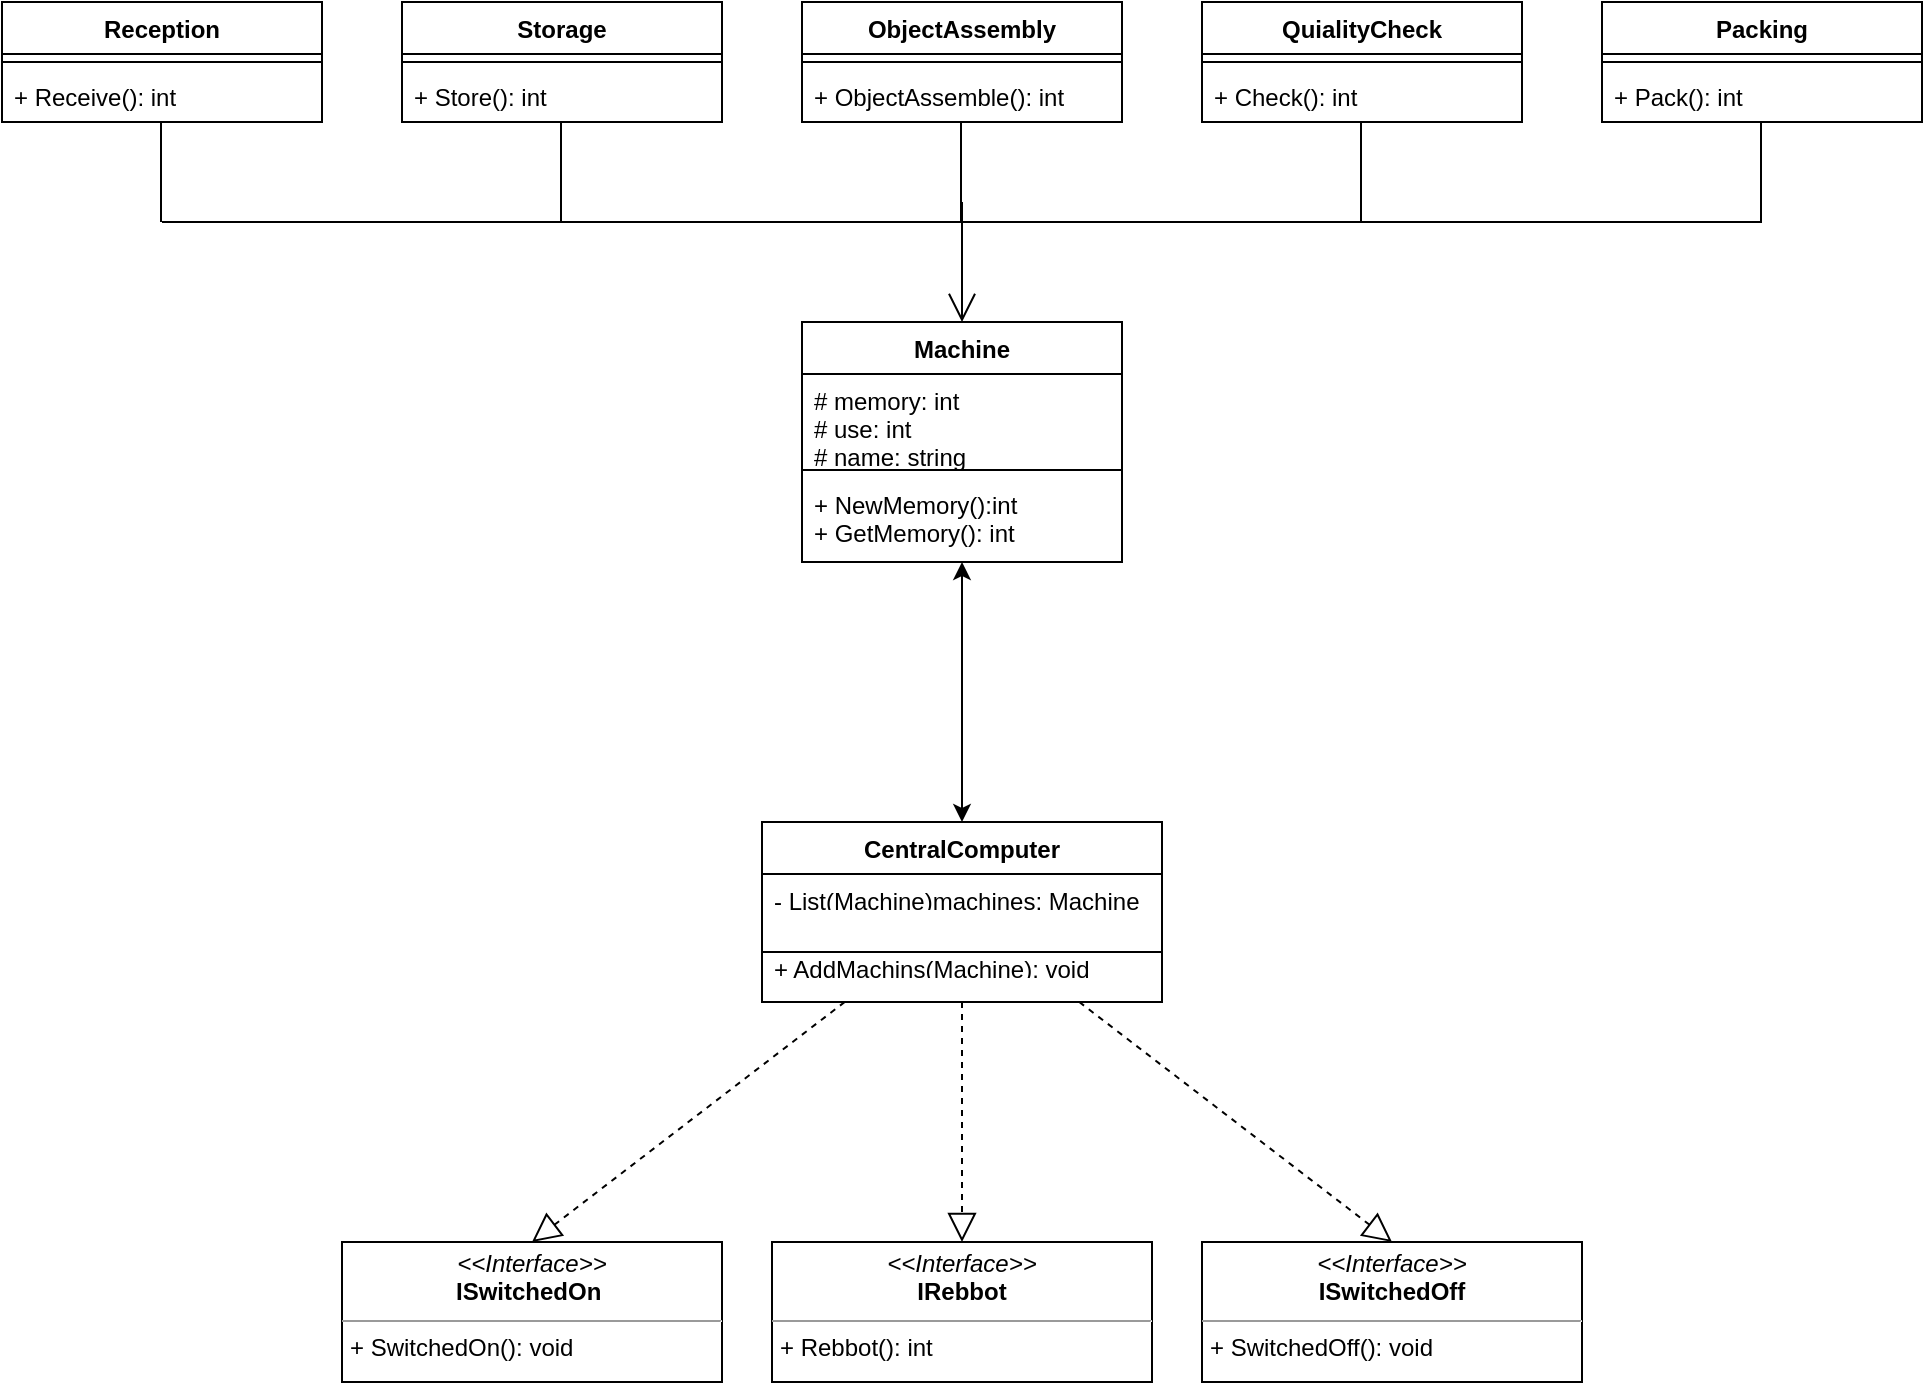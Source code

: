 <mxfile version="12.9.13" type="device" pages="2"><diagram id="WhStZDnE0TzJZcCFRv9g" name="Parte 1"><mxGraphModel dx="1108" dy="433" grid="1" gridSize="10" guides="1" tooltips="1" connect="1" arrows="1" fold="1" page="1" pageScale="1" pageWidth="827" pageHeight="1169" math="0" shadow="0"><root><mxCell id="0"/><mxCell id="1" parent="0"/><mxCell id="VDsJFjdObrLUc5PIrauR-22" value="Packing" style="swimlane;fontStyle=1;align=center;verticalAlign=top;childLayout=stackLayout;horizontal=1;startSize=26;horizontalStack=0;resizeParent=1;resizeParentMax=0;resizeLast=0;collapsible=1;marginBottom=0;" parent="1" vertex="1"><mxGeometry x="840" y="90" width="160" height="60" as="geometry"/></mxCell><mxCell id="VDsJFjdObrLUc5PIrauR-24" value="" style="line;strokeWidth=1;fillColor=none;align=left;verticalAlign=middle;spacingTop=-1;spacingLeft=3;spacingRight=3;rotatable=0;labelPosition=right;points=[];portConstraint=eastwest;" parent="VDsJFjdObrLUc5PIrauR-22" vertex="1"><mxGeometry y="26" width="160" height="8" as="geometry"/></mxCell><mxCell id="VDsJFjdObrLUc5PIrauR-25" value="+ Pack(): int" style="text;strokeColor=none;fillColor=none;align=left;verticalAlign=top;spacingLeft=4;spacingRight=4;overflow=hidden;rotatable=0;points=[[0,0.5],[1,0.5]];portConstraint=eastwest;" parent="VDsJFjdObrLUc5PIrauR-22" vertex="1"><mxGeometry y="34" width="160" height="26" as="geometry"/></mxCell><mxCell id="VDsJFjdObrLUc5PIrauR-17" value="QuialityCheck" style="swimlane;fontStyle=1;align=center;verticalAlign=top;childLayout=stackLayout;horizontal=1;startSize=26;horizontalStack=0;resizeParent=1;resizeParentMax=0;resizeLast=0;collapsible=1;marginBottom=0;" parent="1" vertex="1"><mxGeometry x="640" y="90" width="160" height="60" as="geometry"/></mxCell><mxCell id="VDsJFjdObrLUc5PIrauR-19" value="" style="line;strokeWidth=1;fillColor=none;align=left;verticalAlign=middle;spacingTop=-1;spacingLeft=3;spacingRight=3;rotatable=0;labelPosition=right;points=[];portConstraint=eastwest;" parent="VDsJFjdObrLUc5PIrauR-17" vertex="1"><mxGeometry y="26" width="160" height="8" as="geometry"/></mxCell><mxCell id="VDsJFjdObrLUc5PIrauR-20" value="+ Check(): int" style="text;strokeColor=none;fillColor=none;align=left;verticalAlign=top;spacingLeft=4;spacingRight=4;overflow=hidden;rotatable=0;points=[[0,0.5],[1,0.5]];portConstraint=eastwest;" parent="VDsJFjdObrLUc5PIrauR-17" vertex="1"><mxGeometry y="34" width="160" height="26" as="geometry"/></mxCell><mxCell id="VDsJFjdObrLUc5PIrauR-13" value="ObjectAssembly" style="swimlane;fontStyle=1;align=center;verticalAlign=top;childLayout=stackLayout;horizontal=1;startSize=26;horizontalStack=0;resizeParent=1;resizeParentMax=0;resizeLast=0;collapsible=1;marginBottom=0;" parent="1" vertex="1"><mxGeometry x="440" y="90" width="160" height="60" as="geometry"/></mxCell><mxCell id="VDsJFjdObrLUc5PIrauR-15" value="" style="line;strokeWidth=1;fillColor=none;align=left;verticalAlign=middle;spacingTop=-1;spacingLeft=3;spacingRight=3;rotatable=0;labelPosition=right;points=[];portConstraint=eastwest;" parent="VDsJFjdObrLUc5PIrauR-13" vertex="1"><mxGeometry y="26" width="160" height="8" as="geometry"/></mxCell><mxCell id="VDsJFjdObrLUc5PIrauR-16" value="+ ObjectAssemble(): int" style="text;strokeColor=none;fillColor=none;align=left;verticalAlign=top;spacingLeft=4;spacingRight=4;overflow=hidden;rotatable=0;points=[[0,0.5],[1,0.5]];portConstraint=eastwest;" parent="VDsJFjdObrLUc5PIrauR-13" vertex="1"><mxGeometry y="34" width="160" height="26" as="geometry"/></mxCell><mxCell id="VDsJFjdObrLUc5PIrauR-5" value="Storage" style="swimlane;fontStyle=1;align=center;verticalAlign=top;childLayout=stackLayout;horizontal=1;startSize=26;horizontalStack=0;resizeParent=1;resizeParentMax=0;resizeLast=0;collapsible=1;marginBottom=0;" parent="1" vertex="1"><mxGeometry x="240" y="90" width="160" height="60" as="geometry"/></mxCell><mxCell id="VDsJFjdObrLUc5PIrauR-7" value="" style="line;strokeWidth=1;fillColor=none;align=left;verticalAlign=middle;spacingTop=-1;spacingLeft=3;spacingRight=3;rotatable=0;labelPosition=right;points=[];portConstraint=eastwest;" parent="VDsJFjdObrLUc5PIrauR-5" vertex="1"><mxGeometry y="26" width="160" height="8" as="geometry"/></mxCell><mxCell id="VDsJFjdObrLUc5PIrauR-8" value="+ Store(): int" style="text;strokeColor=none;fillColor=none;align=left;verticalAlign=top;spacingLeft=4;spacingRight=4;overflow=hidden;rotatable=0;points=[[0,0.5],[1,0.5]];portConstraint=eastwest;" parent="VDsJFjdObrLUc5PIrauR-5" vertex="1"><mxGeometry y="34" width="160" height="26" as="geometry"/></mxCell><mxCell id="VDsJFjdObrLUc5PIrauR-9" value="Reception" style="swimlane;fontStyle=1;align=center;verticalAlign=top;childLayout=stackLayout;horizontal=1;startSize=26;horizontalStack=0;resizeParent=1;resizeParentMax=0;resizeLast=0;collapsible=1;marginBottom=0;" parent="1" vertex="1"><mxGeometry x="40" y="90" width="160" height="60" as="geometry"/></mxCell><mxCell id="VDsJFjdObrLUc5PIrauR-11" value="" style="line;strokeWidth=1;fillColor=none;align=left;verticalAlign=middle;spacingTop=-1;spacingLeft=3;spacingRight=3;rotatable=0;labelPosition=right;points=[];portConstraint=eastwest;" parent="VDsJFjdObrLUc5PIrauR-9" vertex="1"><mxGeometry y="26" width="160" height="8" as="geometry"/></mxCell><mxCell id="VDsJFjdObrLUc5PIrauR-12" value="+ Receive(): int" style="text;strokeColor=none;fillColor=none;align=left;verticalAlign=top;spacingLeft=4;spacingRight=4;overflow=hidden;rotatable=0;points=[[0,0.5],[1,0.5]];portConstraint=eastwest;" parent="VDsJFjdObrLUc5PIrauR-9" vertex="1"><mxGeometry y="34" width="160" height="26" as="geometry"/></mxCell><mxCell id="VDsJFjdObrLUc5PIrauR-77" value="" style="endArrow=block;dashed=1;endFill=0;endSize=12;html=1;entryX=0.5;entryY=0;entryDx=0;entryDy=0;" parent="1" source="VDsJFjdObrLUc5PIrauR-80" edge="1"><mxGeometry width="160" relative="1" as="geometry"><mxPoint x="520" y="640" as="sourcePoint"/><mxPoint x="345" y="710" as="targetPoint"/></mxGeometry></mxCell><mxCell id="VDsJFjdObrLUc5PIrauR-81" value="&lt;p style=&quot;margin: 0px ; margin-top: 4px ; text-align: center&quot;&gt;&lt;i&gt;&amp;lt;&amp;lt;Interface&amp;gt;&amp;gt;&lt;/i&gt;&lt;br&gt;&lt;b&gt;ISwitchedOff&lt;/b&gt;&lt;br&gt;&lt;/p&gt;&lt;hr size=&quot;1&quot;&gt;&lt;p style=&quot;margin: 0px ; margin-left: 4px&quot;&gt;&lt;/p&gt;&lt;p style=&quot;margin: 0px ; margin-left: 4px&quot;&gt;+ SwitchedOff(): void&lt;br&gt;&lt;/p&gt;" style="verticalAlign=top;align=left;overflow=fill;fontSize=12;fontFamily=Helvetica;html=1;" parent="1" vertex="1"><mxGeometry x="640" y="710" width="190" height="70" as="geometry"/></mxCell><mxCell id="VDsJFjdObrLUc5PIrauR-82" value="&lt;p style=&quot;margin: 0px ; margin-top: 4px ; text-align: center&quot;&gt;&lt;i&gt;&amp;lt;&amp;lt;Interface&amp;gt;&amp;gt;&lt;/i&gt;&lt;br&gt;&lt;b&gt;IRebbot&lt;/b&gt;&lt;/p&gt;&lt;hr size=&quot;1&quot;&gt;&lt;p style=&quot;margin: 0px ; margin-left: 4px&quot;&gt;+ Rebbot(): int&lt;br&gt;&lt;/p&gt;" style="verticalAlign=top;align=left;overflow=fill;fontSize=12;fontFamily=Helvetica;html=1;" parent="1" vertex="1"><mxGeometry x="425" y="710" width="190" height="70" as="geometry"/></mxCell><mxCell id="VDsJFjdObrLUc5PIrauR-80" value="&lt;p style=&quot;margin: 0px ; margin-top: 4px ; text-align: center&quot;&gt;&lt;i&gt;&amp;lt;&amp;lt;Interface&amp;gt;&amp;gt;&lt;/i&gt;&lt;br&gt;&lt;b&gt;ISwitchedOn&lt;/b&gt;&lt;span style=&quot;text-align: left&quot;&gt;&amp;nbsp;&lt;/span&gt;&lt;/p&gt;&lt;hr size=&quot;1&quot;&gt;&lt;p style=&quot;margin: 0px ; margin-left: 4px&quot;&gt;+ SwitchedOn(): void&lt;br&gt;&lt;/p&gt;" style="verticalAlign=top;align=left;overflow=fill;fontSize=12;fontFamily=Helvetica;html=1;" parent="1" vertex="1"><mxGeometry x="210" y="710" width="190" height="70" as="geometry"/></mxCell><mxCell id="8wPbpQq6UVBWW1fb-Taa-1" value="Machine" style="swimlane;fontStyle=1;align=center;verticalAlign=top;childLayout=stackLayout;horizontal=1;startSize=26;horizontalStack=0;resizeParent=1;resizeParentMax=0;resizeLast=0;collapsible=1;marginBottom=0;" parent="1" vertex="1"><mxGeometry x="440" y="250" width="160" height="120" as="geometry"/></mxCell><mxCell id="8wPbpQq6UVBWW1fb-Taa-2" value="# memory: int&#10;# use: int&#10;# name: string" style="text;strokeColor=none;fillColor=none;align=left;verticalAlign=top;spacingLeft=4;spacingRight=4;overflow=hidden;rotatable=0;points=[[0,0.5],[1,0.5]];portConstraint=eastwest;" parent="8wPbpQq6UVBWW1fb-Taa-1" vertex="1"><mxGeometry y="26" width="160" height="44" as="geometry"/></mxCell><mxCell id="8wPbpQq6UVBWW1fb-Taa-3" value="" style="line;strokeWidth=1;fillColor=none;align=left;verticalAlign=middle;spacingTop=-1;spacingLeft=3;spacingRight=3;rotatable=0;labelPosition=right;points=[];portConstraint=eastwest;" parent="8wPbpQq6UVBWW1fb-Taa-1" vertex="1"><mxGeometry y="70" width="160" height="8" as="geometry"/></mxCell><mxCell id="8wPbpQq6UVBWW1fb-Taa-4" value="+ NewMemory():int&#10;+ GetMemory(): int" style="text;strokeColor=none;fillColor=none;align=left;verticalAlign=top;spacingLeft=4;spacingRight=4;overflow=hidden;rotatable=0;points=[[0,0.5],[1,0.5]];portConstraint=eastwest;" parent="8wPbpQq6UVBWW1fb-Taa-1" vertex="1"><mxGeometry y="78" width="160" height="42" as="geometry"/></mxCell><mxCell id="VDsJFjdObrLUc5PIrauR-45" value="CentralComputer" style="swimlane;fontStyle=1;align=center;verticalAlign=top;childLayout=stackLayout;horizontal=1;startSize=26;horizontalStack=0;resizeParent=1;resizeParentMax=0;resizeLast=0;collapsible=1;marginBottom=0;" parent="1" vertex="1"><mxGeometry x="420" y="500" width="200" height="90" as="geometry"/></mxCell><mxCell id="VDsJFjdObrLUc5PIrauR-46" value="- List(Machine)machines: Machine" style="text;strokeColor=none;fillColor=none;align=left;verticalAlign=top;spacingLeft=4;spacingRight=4;overflow=hidden;rotatable=0;points=[[0,0.5],[1,0.5]];portConstraint=eastwest;" parent="VDsJFjdObrLUc5PIrauR-45" vertex="1"><mxGeometry y="26" width="200" height="14" as="geometry"/></mxCell><mxCell id="VDsJFjdObrLUc5PIrauR-47" value="" style="line;strokeWidth=1;fillColor=none;align=left;verticalAlign=middle;spacingTop=-1;spacingLeft=3;spacingRight=3;rotatable=0;labelPosition=right;points=[];portConstraint=eastwest;" parent="VDsJFjdObrLUc5PIrauR-45" vertex="1"><mxGeometry y="40" width="200" height="50" as="geometry"/></mxCell><mxCell id="z8Hw1Fa4haDX95Od3clH-1" value="" style="endArrow=classic;startArrow=classic;html=1;" parent="1" source="VDsJFjdObrLUc5PIrauR-45" target="8wPbpQq6UVBWW1fb-Taa-1" edge="1"><mxGeometry width="50" height="50" relative="1" as="geometry"><mxPoint x="510" y="440" as="sourcePoint"/><mxPoint x="560" y="390" as="targetPoint"/></mxGeometry></mxCell><mxCell id="z8Hw1Fa4haDX95Od3clH-2" value="" style="endArrow=block;dashed=1;endFill=0;endSize=12;html=1;entryX=0.5;entryY=0;entryDx=0;entryDy=0;" parent="1" source="VDsJFjdObrLUc5PIrauR-45" target="VDsJFjdObrLUc5PIrauR-80" edge="1"><mxGeometry width="160" relative="1" as="geometry"><mxPoint x="520" y="560" as="sourcePoint"/><mxPoint x="660" y="550" as="targetPoint"/></mxGeometry></mxCell><mxCell id="z8Hw1Fa4haDX95Od3clH-3" value="" style="endArrow=block;dashed=1;endFill=0;endSize=12;html=1;" parent="1" source="VDsJFjdObrLUc5PIrauR-45" target="VDsJFjdObrLUc5PIrauR-82" edge="1"><mxGeometry width="160" relative="1" as="geometry"><mxPoint x="520" y="560" as="sourcePoint"/><mxPoint x="680" y="560" as="targetPoint"/></mxGeometry></mxCell><mxCell id="z8Hw1Fa4haDX95Od3clH-4" value="" style="endArrow=block;dashed=1;endFill=0;endSize=12;html=1;entryX=0.5;entryY=0;entryDx=0;entryDy=0;" parent="1" source="VDsJFjdObrLUc5PIrauR-45" target="VDsJFjdObrLUc5PIrauR-81" edge="1"><mxGeometry width="160" relative="1" as="geometry"><mxPoint x="520" y="560" as="sourcePoint"/><mxPoint x="680" y="560" as="targetPoint"/></mxGeometry></mxCell><mxCell id="z8Hw1Fa4haDX95Od3clH-9" value="" style="endArrow=none;html=1;rounded=0;" parent="1" edge="1"><mxGeometry relative="1" as="geometry"><mxPoint x="119.5" y="150" as="sourcePoint"/><mxPoint x="119.5" y="200" as="targetPoint"/></mxGeometry></mxCell><mxCell id="z8Hw1Fa4haDX95Od3clH-10" value="" style="endArrow=none;html=1;rounded=0;" parent="1" edge="1"><mxGeometry relative="1" as="geometry"><mxPoint x="919.5" y="150" as="sourcePoint"/><mxPoint x="919.5" y="200" as="targetPoint"/></mxGeometry></mxCell><mxCell id="z8Hw1Fa4haDX95Od3clH-11" value="" style="endArrow=none;html=1;rounded=0;" parent="1" edge="1"><mxGeometry relative="1" as="geometry"><mxPoint x="719.5" y="150" as="sourcePoint"/><mxPoint x="719.5" y="200" as="targetPoint"/></mxGeometry></mxCell><mxCell id="z8Hw1Fa4haDX95Od3clH-12" value="" style="endArrow=none;html=1;rounded=0;" parent="1" edge="1"><mxGeometry relative="1" as="geometry"><mxPoint x="519.5" y="150" as="sourcePoint"/><mxPoint x="519.5" y="200" as="targetPoint"/></mxGeometry></mxCell><mxCell id="z8Hw1Fa4haDX95Od3clH-13" value="" style="endArrow=none;html=1;rounded=0;" parent="1" edge="1"><mxGeometry relative="1" as="geometry"><mxPoint x="319.5" y="150" as="sourcePoint"/><mxPoint x="319.5" y="200" as="targetPoint"/></mxGeometry></mxCell><mxCell id="z8Hw1Fa4haDX95Od3clH-14" value="" style="endArrow=none;html=1;rounded=0;" parent="1" edge="1"><mxGeometry relative="1" as="geometry"><mxPoint x="120" y="200" as="sourcePoint"/><mxPoint x="920" y="200" as="targetPoint"/></mxGeometry></mxCell><mxCell id="z8Hw1Fa4haDX95Od3clH-15" value="" style="endArrow=open;endFill=1;endSize=12;html=1;" parent="1" target="8wPbpQq6UVBWW1fb-Taa-1" edge="1"><mxGeometry width="160" relative="1" as="geometry"><mxPoint x="520" y="190" as="sourcePoint"/><mxPoint x="530" y="250" as="targetPoint"/></mxGeometry></mxCell><mxCell id="z8Hw1Fa4haDX95Od3clH-16" value="+ AddMachins(Machine): void" style="text;strokeColor=none;fillColor=none;align=left;verticalAlign=top;spacingLeft=4;spacingRight=4;overflow=hidden;rotatable=0;points=[[0,0.5],[1,0.5]];portConstraint=eastwest;" parent="1" vertex="1"><mxGeometry x="420" y="560" width="200" height="14" as="geometry"/></mxCell></root></mxGraphModel></diagram><diagram id="5A5jLtR83ou5cyLiu5w2" name="Parte 2"><mxGraphModel dx="1108" dy="433" grid="1" gridSize="10" guides="1" tooltips="1" connect="1" arrows="1" fold="1" page="1" pageScale="1" pageWidth="827" pageHeight="1169" math="0" shadow="0"><root><mxCell id="UkL9bX2TjaQ6cwCgbzJw-0"/><mxCell id="UkL9bX2TjaQ6cwCgbzJw-1" parent="UkL9bX2TjaQ6cwCgbzJw-0"/><mxCell id="fkew1-wzHsBOVKCObc4Q-0" value="Packing" style="swimlane;fontStyle=1;align=center;verticalAlign=top;childLayout=stackLayout;horizontal=1;startSize=26;horizontalStack=0;resizeParent=1;resizeParentMax=0;resizeLast=0;collapsible=1;marginBottom=0;" parent="UkL9bX2TjaQ6cwCgbzJw-1" vertex="1"><mxGeometry x="840" y="90" width="160" height="60" as="geometry"/></mxCell><mxCell id="fkew1-wzHsBOVKCObc4Q-1" value="" style="line;strokeWidth=1;fillColor=none;align=left;verticalAlign=middle;spacingTop=-1;spacingLeft=3;spacingRight=3;rotatable=0;labelPosition=right;points=[];portConstraint=eastwest;" parent="fkew1-wzHsBOVKCObc4Q-0" vertex="1"><mxGeometry y="26" width="160" height="8" as="geometry"/></mxCell><mxCell id="fkew1-wzHsBOVKCObc4Q-2" value="+ Pack(): int" style="text;strokeColor=none;fillColor=none;align=left;verticalAlign=top;spacingLeft=4;spacingRight=4;overflow=hidden;rotatable=0;points=[[0,0.5],[1,0.5]];portConstraint=eastwest;" parent="fkew1-wzHsBOVKCObc4Q-0" vertex="1"><mxGeometry y="34" width="160" height="26" as="geometry"/></mxCell><mxCell id="fkew1-wzHsBOVKCObc4Q-3" value="QuialityCheck" style="swimlane;fontStyle=1;align=center;verticalAlign=top;childLayout=stackLayout;horizontal=1;startSize=26;horizontalStack=0;resizeParent=1;resizeParentMax=0;resizeLast=0;collapsible=1;marginBottom=0;" parent="UkL9bX2TjaQ6cwCgbzJw-1" vertex="1"><mxGeometry x="640" y="90" width="160" height="60" as="geometry"/></mxCell><mxCell id="fkew1-wzHsBOVKCObc4Q-4" value="" style="line;strokeWidth=1;fillColor=none;align=left;verticalAlign=middle;spacingTop=-1;spacingLeft=3;spacingRight=3;rotatable=0;labelPosition=right;points=[];portConstraint=eastwest;" parent="fkew1-wzHsBOVKCObc4Q-3" vertex="1"><mxGeometry y="26" width="160" height="8" as="geometry"/></mxCell><mxCell id="fkew1-wzHsBOVKCObc4Q-5" value="+ Check(): int" style="text;strokeColor=none;fillColor=none;align=left;verticalAlign=top;spacingLeft=4;spacingRight=4;overflow=hidden;rotatable=0;points=[[0,0.5],[1,0.5]];portConstraint=eastwest;" parent="fkew1-wzHsBOVKCObc4Q-3" vertex="1"><mxGeometry y="34" width="160" height="26" as="geometry"/></mxCell><mxCell id="fkew1-wzHsBOVKCObc4Q-6" value="ObjectAssembly" style="swimlane;fontStyle=1;align=center;verticalAlign=top;childLayout=stackLayout;horizontal=1;startSize=26;horizontalStack=0;resizeParent=1;resizeParentMax=0;resizeLast=0;collapsible=1;marginBottom=0;" parent="UkL9bX2TjaQ6cwCgbzJw-1" vertex="1"><mxGeometry x="440" y="90" width="160" height="60" as="geometry"/></mxCell><mxCell id="fkew1-wzHsBOVKCObc4Q-7" value="" style="line;strokeWidth=1;fillColor=none;align=left;verticalAlign=middle;spacingTop=-1;spacingLeft=3;spacingRight=3;rotatable=0;labelPosition=right;points=[];portConstraint=eastwest;" parent="fkew1-wzHsBOVKCObc4Q-6" vertex="1"><mxGeometry y="26" width="160" height="8" as="geometry"/></mxCell><mxCell id="fkew1-wzHsBOVKCObc4Q-8" value="+ ObjectAssemble(): int" style="text;strokeColor=none;fillColor=none;align=left;verticalAlign=top;spacingLeft=4;spacingRight=4;overflow=hidden;rotatable=0;points=[[0,0.5],[1,0.5]];portConstraint=eastwest;" parent="fkew1-wzHsBOVKCObc4Q-6" vertex="1"><mxGeometry y="34" width="160" height="26" as="geometry"/></mxCell><mxCell id="fkew1-wzHsBOVKCObc4Q-9" value="Storage" style="swimlane;fontStyle=1;align=center;verticalAlign=top;childLayout=stackLayout;horizontal=1;startSize=26;horizontalStack=0;resizeParent=1;resizeParentMax=0;resizeLast=0;collapsible=1;marginBottom=0;" parent="UkL9bX2TjaQ6cwCgbzJw-1" vertex="1"><mxGeometry x="240" y="90" width="160" height="60" as="geometry"/></mxCell><mxCell id="fkew1-wzHsBOVKCObc4Q-10" value="" style="line;strokeWidth=1;fillColor=none;align=left;verticalAlign=middle;spacingTop=-1;spacingLeft=3;spacingRight=3;rotatable=0;labelPosition=right;points=[];portConstraint=eastwest;" parent="fkew1-wzHsBOVKCObc4Q-9" vertex="1"><mxGeometry y="26" width="160" height="8" as="geometry"/></mxCell><mxCell id="fkew1-wzHsBOVKCObc4Q-11" value="+ Store(): int" style="text;strokeColor=none;fillColor=none;align=left;verticalAlign=top;spacingLeft=4;spacingRight=4;overflow=hidden;rotatable=0;points=[[0,0.5],[1,0.5]];portConstraint=eastwest;" parent="fkew1-wzHsBOVKCObc4Q-9" vertex="1"><mxGeometry y="34" width="160" height="26" as="geometry"/></mxCell><mxCell id="fkew1-wzHsBOVKCObc4Q-12" value="Reception" style="swimlane;fontStyle=1;align=center;verticalAlign=top;childLayout=stackLayout;horizontal=1;startSize=26;horizontalStack=0;resizeParent=1;resizeParentMax=0;resizeLast=0;collapsible=1;marginBottom=0;" parent="UkL9bX2TjaQ6cwCgbzJw-1" vertex="1"><mxGeometry x="40" y="90" width="160" height="60" as="geometry"/></mxCell><mxCell id="fkew1-wzHsBOVKCObc4Q-13" value="" style="line;strokeWidth=1;fillColor=none;align=left;verticalAlign=middle;spacingTop=-1;spacingLeft=3;spacingRight=3;rotatable=0;labelPosition=right;points=[];portConstraint=eastwest;" parent="fkew1-wzHsBOVKCObc4Q-12" vertex="1"><mxGeometry y="26" width="160" height="8" as="geometry"/></mxCell><mxCell id="fkew1-wzHsBOVKCObc4Q-14" value="+ Receive(): int" style="text;strokeColor=none;fillColor=none;align=left;verticalAlign=top;spacingLeft=4;spacingRight=4;overflow=hidden;rotatable=0;points=[[0,0.5],[1,0.5]];portConstraint=eastwest;" parent="fkew1-wzHsBOVKCObc4Q-12" vertex="1"><mxGeometry y="34" width="160" height="26" as="geometry"/></mxCell><mxCell id="fkew1-wzHsBOVKCObc4Q-15" value="" style="endArrow=block;dashed=1;endFill=0;endSize=12;html=1;entryX=0.5;entryY=0;entryDx=0;entryDy=0;" parent="UkL9bX2TjaQ6cwCgbzJw-1" source="fkew1-wzHsBOVKCObc4Q-18" edge="1"><mxGeometry width="160" relative="1" as="geometry"><mxPoint x="520" y="640" as="sourcePoint"/><mxPoint x="345" y="710" as="targetPoint"/></mxGeometry></mxCell><mxCell id="fkew1-wzHsBOVKCObc4Q-16" value="&lt;p style=&quot;margin: 0px ; margin-top: 4px ; text-align: center&quot;&gt;&lt;i&gt;&amp;lt;&amp;lt;Interface&amp;gt;&amp;gt;&lt;/i&gt;&lt;br&gt;&lt;b&gt;ISwitchedOff&lt;/b&gt;&lt;br&gt;&lt;/p&gt;&lt;hr size=&quot;1&quot;&gt;&lt;p style=&quot;margin: 0px ; margin-left: 4px&quot;&gt;&lt;/p&gt;&lt;p style=&quot;margin: 0px ; margin-left: 4px&quot;&gt;+ SwitchedOff(): void&lt;br&gt;&lt;/p&gt;" style="verticalAlign=top;align=left;overflow=fill;fontSize=12;fontFamily=Helvetica;html=1;" parent="UkL9bX2TjaQ6cwCgbzJw-1" vertex="1"><mxGeometry x="640" y="710" width="190" height="70" as="geometry"/></mxCell><mxCell id="fkew1-wzHsBOVKCObc4Q-17" value="&lt;p style=&quot;margin: 0px ; margin-top: 4px ; text-align: center&quot;&gt;&lt;i&gt;&amp;lt;&amp;lt;Interface&amp;gt;&amp;gt;&lt;/i&gt;&lt;br&gt;&lt;b&gt;IRebbot&lt;/b&gt;&lt;/p&gt;&lt;hr size=&quot;1&quot;&gt;&lt;p style=&quot;margin: 0px ; margin-left: 4px&quot;&gt;+ Rebbot(): int&lt;br&gt;&lt;/p&gt;" style="verticalAlign=top;align=left;overflow=fill;fontSize=12;fontFamily=Helvetica;html=1;" parent="UkL9bX2TjaQ6cwCgbzJw-1" vertex="1"><mxGeometry x="425" y="710" width="190" height="70" as="geometry"/></mxCell><mxCell id="fkew1-wzHsBOVKCObc4Q-18" value="&lt;p style=&quot;margin: 0px ; margin-top: 4px ; text-align: center&quot;&gt;&lt;i&gt;&amp;lt;&amp;lt;Interface&amp;gt;&amp;gt;&lt;/i&gt;&lt;br&gt;&lt;b&gt;ISwitchedOn&lt;/b&gt;&lt;span style=&quot;text-align: left&quot;&gt;&amp;nbsp;&lt;/span&gt;&lt;/p&gt;&lt;hr size=&quot;1&quot;&gt;&lt;p style=&quot;margin: 0px ; margin-left: 4px&quot;&gt;+ SwitchedOn(): void&lt;br&gt;&lt;/p&gt;" style="verticalAlign=top;align=left;overflow=fill;fontSize=12;fontFamily=Helvetica;html=1;" parent="UkL9bX2TjaQ6cwCgbzJw-1" vertex="1"><mxGeometry x="210" y="710" width="190" height="70" as="geometry"/></mxCell><mxCell id="fkew1-wzHsBOVKCObc4Q-19" value="Machine" style="swimlane;fontStyle=1;align=center;verticalAlign=top;childLayout=stackLayout;horizontal=1;startSize=26;horizontalStack=0;resizeParent=1;resizeParentMax=0;resizeLast=0;collapsible=1;marginBottom=0;" parent="UkL9bX2TjaQ6cwCgbzJw-1" vertex="1"><mxGeometry x="440" y="250" width="160" height="120" as="geometry"/></mxCell><mxCell id="fkew1-wzHsBOVKCObc4Q-20" value="# memory: int&#10;# use: int&#10;# name: string" style="text;strokeColor=none;fillColor=none;align=left;verticalAlign=top;spacingLeft=4;spacingRight=4;overflow=hidden;rotatable=0;points=[[0,0.5],[1,0.5]];portConstraint=eastwest;" parent="fkew1-wzHsBOVKCObc4Q-19" vertex="1"><mxGeometry y="26" width="160" height="44" as="geometry"/></mxCell><mxCell id="fkew1-wzHsBOVKCObc4Q-21" value="" style="line;strokeWidth=1;fillColor=none;align=left;verticalAlign=middle;spacingTop=-1;spacingLeft=3;spacingRight=3;rotatable=0;labelPosition=right;points=[];portConstraint=eastwest;" parent="fkew1-wzHsBOVKCObc4Q-19" vertex="1"><mxGeometry y="70" width="160" height="8" as="geometry"/></mxCell><mxCell id="fkew1-wzHsBOVKCObc4Q-22" value="+ NewMemory(string):int&#10;+ GetMemory(): int" style="text;strokeColor=none;fillColor=none;align=left;verticalAlign=top;spacingLeft=4;spacingRight=4;overflow=hidden;rotatable=0;points=[[0,0.5],[1,0.5]];portConstraint=eastwest;" parent="fkew1-wzHsBOVKCObc4Q-19" vertex="1"><mxGeometry y="78" width="160" height="42" as="geometry"/></mxCell><mxCell id="fkew1-wzHsBOVKCObc4Q-26" value="" style="endArrow=classic;startArrow=classic;html=1;" parent="UkL9bX2TjaQ6cwCgbzJw-1" source="fkew1-wzHsBOVKCObc4Q-39" target="fkew1-wzHsBOVKCObc4Q-19" edge="1"><mxGeometry width="50" height="50" relative="1" as="geometry"><mxPoint x="520" y="500" as="sourcePoint"/><mxPoint x="560" y="390" as="targetPoint"/></mxGeometry></mxCell><mxCell id="fkew1-wzHsBOVKCObc4Q-27" value="" style="endArrow=block;dashed=1;endFill=0;endSize=12;html=1;entryX=0.5;entryY=0;entryDx=0;entryDy=0;exitX=0;exitY=1;exitDx=0;exitDy=0;" parent="UkL9bX2TjaQ6cwCgbzJw-1" source="fkew1-wzHsBOVKCObc4Q-39" target="fkew1-wzHsBOVKCObc4Q-18" edge="1"><mxGeometry width="160" relative="1" as="geometry"><mxPoint x="469.412" y="580" as="sourcePoint"/><mxPoint x="660" y="550" as="targetPoint"/></mxGeometry></mxCell><mxCell id="fkew1-wzHsBOVKCObc4Q-28" value="" style="endArrow=block;dashed=1;endFill=0;endSize=12;html=1;exitX=0.5;exitY=1;exitDx=0;exitDy=0;" parent="UkL9bX2TjaQ6cwCgbzJw-1" source="fkew1-wzHsBOVKCObc4Q-39" target="fkew1-wzHsBOVKCObc4Q-17" edge="1"><mxGeometry width="160" relative="1" as="geometry"><mxPoint x="520" y="580" as="sourcePoint"/><mxPoint x="680" y="560" as="targetPoint"/></mxGeometry></mxCell><mxCell id="fkew1-wzHsBOVKCObc4Q-29" value="" style="endArrow=block;dashed=1;endFill=0;endSize=12;html=1;entryX=0.5;entryY=0;entryDx=0;entryDy=0;exitX=1;exitY=1;exitDx=0;exitDy=0;" parent="UkL9bX2TjaQ6cwCgbzJw-1" source="fkew1-wzHsBOVKCObc4Q-39" target="fkew1-wzHsBOVKCObc4Q-16" edge="1"><mxGeometry width="160" relative="1" as="geometry"><mxPoint x="570.588" y="580" as="sourcePoint"/><mxPoint x="680" y="560" as="targetPoint"/></mxGeometry></mxCell><mxCell id="fkew1-wzHsBOVKCObc4Q-30" value="" style="endArrow=none;html=1;rounded=0;" parent="UkL9bX2TjaQ6cwCgbzJw-1" edge="1"><mxGeometry relative="1" as="geometry"><mxPoint x="119.5" y="150" as="sourcePoint"/><mxPoint x="119.5" y="200" as="targetPoint"/></mxGeometry></mxCell><mxCell id="fkew1-wzHsBOVKCObc4Q-31" value="" style="endArrow=none;html=1;rounded=0;" parent="UkL9bX2TjaQ6cwCgbzJw-1" edge="1"><mxGeometry relative="1" as="geometry"><mxPoint x="919.5" y="150" as="sourcePoint"/><mxPoint x="919.5" y="200" as="targetPoint"/></mxGeometry></mxCell><mxCell id="fkew1-wzHsBOVKCObc4Q-32" value="" style="endArrow=none;html=1;rounded=0;" parent="UkL9bX2TjaQ6cwCgbzJw-1" edge="1"><mxGeometry relative="1" as="geometry"><mxPoint x="719.5" y="150" as="sourcePoint"/><mxPoint x="719.5" y="200" as="targetPoint"/></mxGeometry></mxCell><mxCell id="fkew1-wzHsBOVKCObc4Q-33" value="" style="endArrow=none;html=1;rounded=0;" parent="UkL9bX2TjaQ6cwCgbzJw-1" edge="1"><mxGeometry relative="1" as="geometry"><mxPoint x="519.5" y="150" as="sourcePoint"/><mxPoint x="519.5" y="200" as="targetPoint"/></mxGeometry></mxCell><mxCell id="fkew1-wzHsBOVKCObc4Q-34" value="" style="endArrow=none;html=1;rounded=0;" parent="UkL9bX2TjaQ6cwCgbzJw-1" edge="1"><mxGeometry relative="1" as="geometry"><mxPoint x="319.5" y="150" as="sourcePoint"/><mxPoint x="319.5" y="200" as="targetPoint"/></mxGeometry></mxCell><mxCell id="fkew1-wzHsBOVKCObc4Q-35" value="" style="endArrow=none;html=1;rounded=0;" parent="UkL9bX2TjaQ6cwCgbzJw-1" edge="1"><mxGeometry relative="1" as="geometry"><mxPoint x="120" y="200" as="sourcePoint"/><mxPoint x="920" y="200" as="targetPoint"/></mxGeometry></mxCell><mxCell id="fkew1-wzHsBOVKCObc4Q-36" value="" style="endArrow=open;endFill=1;endSize=12;html=1;" parent="UkL9bX2TjaQ6cwCgbzJw-1" target="fkew1-wzHsBOVKCObc4Q-19" edge="1"><mxGeometry width="160" relative="1" as="geometry"><mxPoint x="520" y="190" as="sourcePoint"/><mxPoint x="530" y="250" as="targetPoint"/></mxGeometry></mxCell><mxCell id="fkew1-wzHsBOVKCObc4Q-39" value="&lt;p style=&quot;margin: 0px ; margin-top: 4px ; text-align: center&quot;&gt;&lt;b&gt;CentralComputer&lt;/b&gt;&lt;/p&gt;&lt;hr size=&quot;1&quot;&gt;&lt;p style=&quot;margin: 0px ; margin-left: 4px&quot;&gt;- List(Machine)machines: Machine&lt;br&gt;&lt;/p&gt;&lt;hr size=&quot;1&quot;&gt;&lt;p style=&quot;margin: 0px ; margin-left: 4px&quot;&gt;+ AddMachins(Machine): void&lt;br&gt;&lt;/p&gt;&lt;p style=&quot;margin: 0px ; margin-left: 4px&quot;&gt;+ Message (string): void&lt;/p&gt;" style="verticalAlign=top;align=left;overflow=fill;fontSize=12;fontFamily=Helvetica;html=1;" parent="UkL9bX2TjaQ6cwCgbzJw-1" vertex="1"><mxGeometry x="415" y="494.5" width="210" height="90" as="geometry"/></mxCell></root></mxGraphModel></diagram></mxfile>